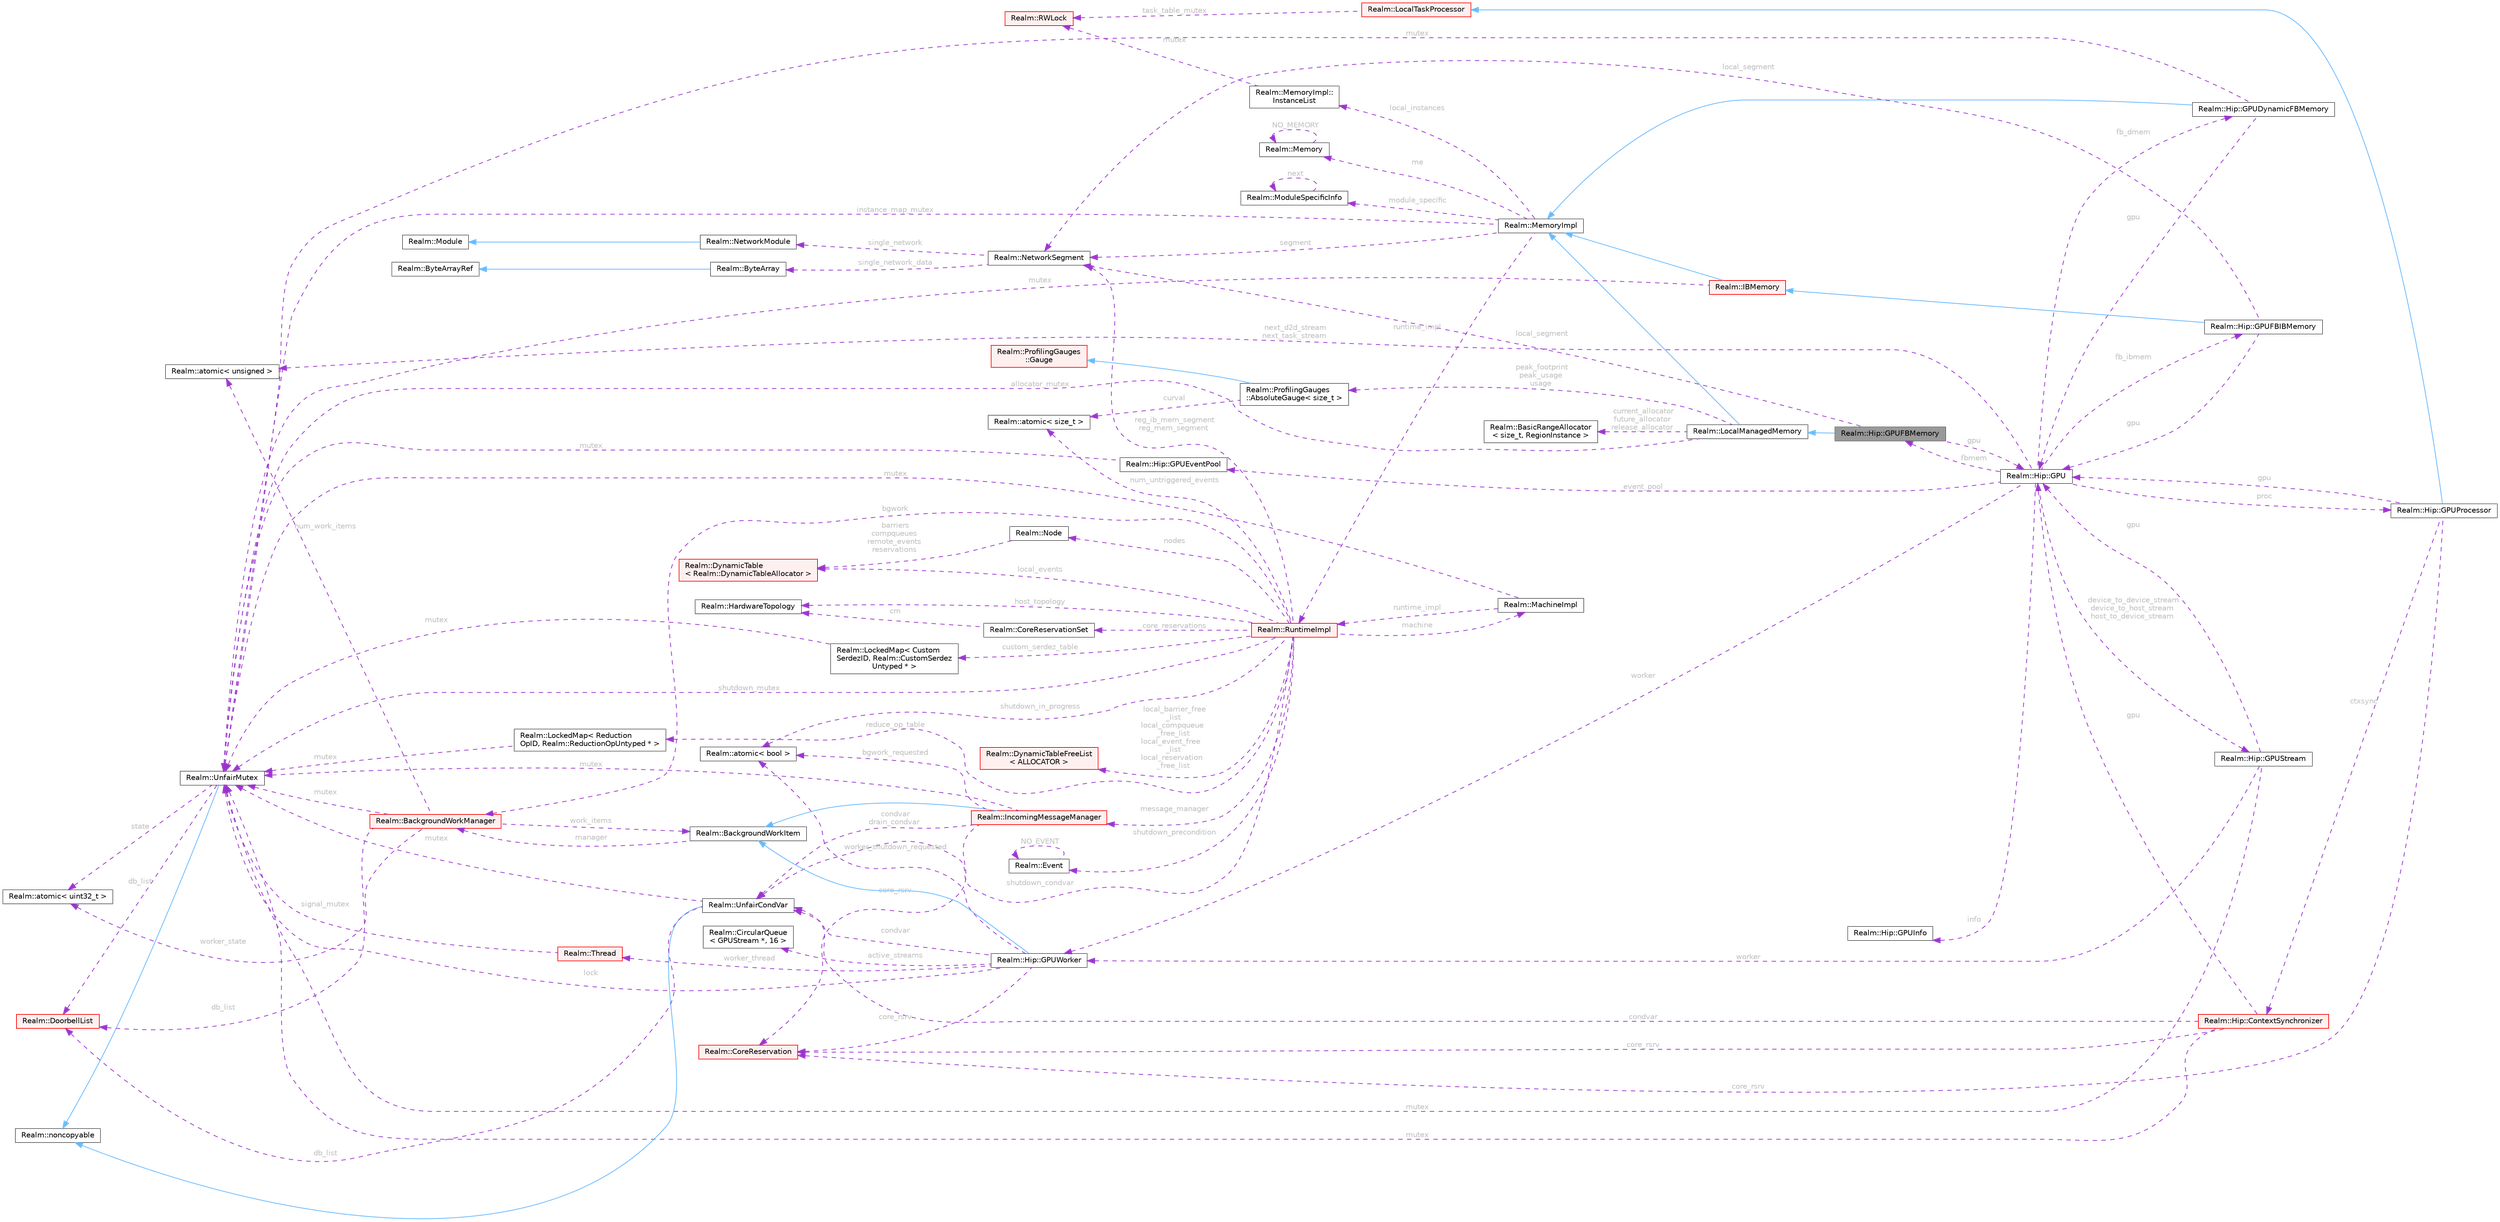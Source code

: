 digraph "Realm::Hip::GPUFBMemory"
{
 // LATEX_PDF_SIZE
  bgcolor="transparent";
  edge [fontname=Helvetica,fontsize=10,labelfontname=Helvetica,labelfontsize=10];
  node [fontname=Helvetica,fontsize=10,shape=box,height=0.2,width=0.4];
  rankdir="LR";
  Node1 [id="Node000001",label="Realm::Hip::GPUFBMemory",height=0.2,width=0.4,color="gray40", fillcolor="grey60", style="filled", fontcolor="black",tooltip=" "];
  Node2 -> Node1 [id="edge1_Node000001_Node000002",dir="back",color="steelblue1",style="solid",tooltip=" "];
  Node2 [id="Node000002",label="Realm::LocalManagedMemory",height=0.2,width=0.4,color="gray40", fillcolor="white", style="filled",URL="$classRealm_1_1LocalManagedMemory.html",tooltip=" "];
  Node3 -> Node2 [id="edge2_Node000002_Node000003",dir="back",color="steelblue1",style="solid",tooltip=" "];
  Node3 [id="Node000003",label="Realm::MemoryImpl",height=0.2,width=0.4,color="gray40", fillcolor="white", style="filled",URL="$classRealm_1_1MemoryImpl.html",tooltip=" "];
  Node4 -> Node3 [id="edge3_Node000003_Node000004",dir="back",color="darkorchid3",style="dashed",tooltip=" ",label=" me",fontcolor="grey" ];
  Node4 [id="Node000004",label="Realm::Memory",height=0.2,width=0.4,color="gray40", fillcolor="white", style="filled",URL="$classRealm_1_1Memory.html",tooltip=" "];
  Node4 -> Node4 [id="edge4_Node000004_Node000004",dir="back",color="darkorchid3",style="dashed",tooltip=" ",label=" NO_MEMORY",fontcolor="grey" ];
  Node5 -> Node3 [id="edge5_Node000003_Node000005",dir="back",color="darkorchid3",style="dashed",tooltip=" ",label=" segment",fontcolor="grey" ];
  Node5 [id="Node000005",label="Realm::NetworkSegment",height=0.2,width=0.4,color="gray40", fillcolor="white", style="filled",URL="$classRealm_1_1NetworkSegment.html",tooltip=" "];
  Node6 -> Node5 [id="edge6_Node000005_Node000006",dir="back",color="darkorchid3",style="dashed",tooltip=" ",label=" single_network",fontcolor="grey" ];
  Node6 [id="Node000006",label="Realm::NetworkModule",height=0.2,width=0.4,color="gray40", fillcolor="white", style="filled",URL="$classRealm_1_1NetworkModule.html",tooltip=" "];
  Node7 -> Node6 [id="edge7_Node000006_Node000007",dir="back",color="steelblue1",style="solid",tooltip=" "];
  Node7 [id="Node000007",label="Realm::Module",height=0.2,width=0.4,color="gray40", fillcolor="white", style="filled",URL="$classRealm_1_1Module.html",tooltip=" "];
  Node8 -> Node5 [id="edge8_Node000005_Node000008",dir="back",color="darkorchid3",style="dashed",tooltip=" ",label=" single_network_data",fontcolor="grey" ];
  Node8 [id="Node000008",label="Realm::ByteArray",height=0.2,width=0.4,color="gray40", fillcolor="white", style="filled",URL="$classRealm_1_1ByteArray.html",tooltip=" "];
  Node9 -> Node8 [id="edge9_Node000008_Node000009",dir="back",color="steelblue1",style="solid",tooltip=" "];
  Node9 [id="Node000009",label="Realm::ByteArrayRef",height=0.2,width=0.4,color="gray40", fillcolor="white", style="filled",URL="$classRealm_1_1ByteArrayRef.html",tooltip=" "];
  Node10 -> Node3 [id="edge10_Node000003_Node000010",dir="back",color="darkorchid3",style="dashed",tooltip=" ",label=" module_specific",fontcolor="grey" ];
  Node10 [id="Node000010",label="Realm::ModuleSpecificInfo",height=0.2,width=0.4,color="gray40", fillcolor="white", style="filled",URL="$classRealm_1_1ModuleSpecificInfo.html",tooltip=" "];
  Node10 -> Node10 [id="edge11_Node000010_Node000010",dir="back",color="darkorchid3",style="dashed",tooltip=" ",label=" next",fontcolor="grey" ];
  Node11 -> Node3 [id="edge12_Node000003_Node000011",dir="back",color="darkorchid3",style="dashed",tooltip=" ",label=" instance_map_mutex",fontcolor="grey" ];
  Node11 [id="Node000011",label="Realm::UnfairMutex",height=0.2,width=0.4,color="gray40", fillcolor="white", style="filled",URL="$classRealm_1_1UnfairMutex.html",tooltip=" "];
  Node12 -> Node11 [id="edge13_Node000011_Node000012",dir="back",color="steelblue1",style="solid",tooltip=" "];
  Node12 [id="Node000012",label="Realm::noncopyable",height=0.2,width=0.4,color="gray40", fillcolor="white", style="filled",URL="$classRealm_1_1noncopyable.html",tooltip=" "];
  Node13 -> Node11 [id="edge14_Node000011_Node000013",dir="back",color="darkorchid3",style="dashed",tooltip=" ",label=" state",fontcolor="grey" ];
  Node13 [id="Node000013",label="Realm::atomic\< uint32_t \>",height=0.2,width=0.4,color="gray40", fillcolor="white", style="filled",URL="$classRealm_1_1atomic.html",tooltip=" "];
  Node14 -> Node11 [id="edge15_Node000011_Node000014",dir="back",color="darkorchid3",style="dashed",tooltip=" ",label=" db_list",fontcolor="grey" ];
  Node14 [id="Node000014",label="Realm::DoorbellList",height=0.2,width=0.4,color="red", fillcolor="#FFF0F0", style="filled",URL="$classRealm_1_1DoorbellList.html",tooltip=" "];
  Node16 -> Node3 [id="edge16_Node000003_Node000016",dir="back",color="darkorchid3",style="dashed",tooltip=" ",label=" local_instances",fontcolor="grey" ];
  Node16 [id="Node000016",label="Realm::MemoryImpl::\lInstanceList",height=0.2,width=0.4,color="gray40", fillcolor="white", style="filled",URL="$structRealm_1_1MemoryImpl_1_1InstanceList.html",tooltip=" "];
  Node17 -> Node16 [id="edge17_Node000016_Node000017",dir="back",color="darkorchid3",style="dashed",tooltip=" ",label=" mutex",fontcolor="grey" ];
  Node17 [id="Node000017",label="Realm::RWLock",height=0.2,width=0.4,color="red", fillcolor="#FFF0F0", style="filled",URL="$classRealm_1_1RWLock.html",tooltip=" "];
  Node20 -> Node3 [id="edge18_Node000003_Node000020",dir="back",color="darkorchid3",style="dashed",tooltip=" ",label=" runtime_impl",fontcolor="grey" ];
  Node20 [id="Node000020",label="Realm::RuntimeImpl",height=0.2,width=0.4,color="red", fillcolor="#FFF0F0", style="filled",URL="$classRealm_1_1RuntimeImpl.html",tooltip=" "];
  Node21 -> Node20 [id="edge19_Node000020_Node000021",dir="back",color="darkorchid3",style="dashed",tooltip=" ",label=" machine",fontcolor="grey" ];
  Node21 [id="Node000021",label="Realm::MachineImpl",height=0.2,width=0.4,color="gray40", fillcolor="white", style="filled",URL="$classRealm_1_1MachineImpl.html",tooltip=" "];
  Node11 -> Node21 [id="edge20_Node000021_Node000011",dir="back",color="darkorchid3",style="dashed",tooltip=" ",label=" mutex",fontcolor="grey" ];
  Node20 -> Node21 [id="edge21_Node000021_Node000020",dir="back",color="darkorchid3",style="dashed",tooltip=" ",label=" runtime_impl",fontcolor="grey" ];
  Node22 -> Node20 [id="edge22_Node000020_Node000022",dir="back",color="darkorchid3",style="dashed",tooltip=" ",label=" reduce_op_table",fontcolor="grey" ];
  Node22 [id="Node000022",label="Realm::LockedMap\< Reduction\lOpID, Realm::ReductionOpUntyped * \>",height=0.2,width=0.4,color="gray40", fillcolor="white", style="filled",URL="$classRealm_1_1LockedMap.html",tooltip=" "];
  Node11 -> Node22 [id="edge23_Node000022_Node000011",dir="back",color="darkorchid3",style="dashed",tooltip=" ",label=" mutex",fontcolor="grey" ];
  Node23 -> Node20 [id="edge24_Node000020_Node000023",dir="back",color="darkorchid3",style="dashed",tooltip=" ",label=" custom_serdez_table",fontcolor="grey" ];
  Node23 [id="Node000023",label="Realm::LockedMap\< Custom\lSerdezID, Realm::CustomSerdez\lUntyped * \>",height=0.2,width=0.4,color="gray40", fillcolor="white", style="filled",URL="$classRealm_1_1LockedMap.html",tooltip=" "];
  Node11 -> Node23 [id="edge25_Node000023_Node000011",dir="back",color="darkorchid3",style="dashed",tooltip=" ",label=" mutex",fontcolor="grey" ];
  Node24 -> Node20 [id="edge26_Node000020_Node000024",dir="back",color="darkorchid3",style="dashed",tooltip=" ",label=" num_untriggered_events",fontcolor="grey" ];
  Node24 [id="Node000024",label="Realm::atomic\< size_t \>",height=0.2,width=0.4,color="gray40", fillcolor="white", style="filled",URL="$classRealm_1_1atomic.html",tooltip=" "];
  Node25 -> Node20 [id="edge27_Node000020_Node000025",dir="back",color="darkorchid3",style="dashed",tooltip=" ",label=" nodes",fontcolor="grey" ];
  Node25 [id="Node000025",label="Realm::Node",height=0.2,width=0.4,color="gray40", fillcolor="white", style="filled",URL="$structRealm_1_1Node.html",tooltip=" "];
  Node26 -> Node25 [id="edge28_Node000025_Node000026",dir="back",color="darkorchid3",style="dashed",tooltip=" ",label=" barriers\ncompqueues\nremote_events\nreservations",fontcolor="grey" ];
  Node26 [id="Node000026",label="Realm::DynamicTable\l\< Realm::DynamicTableAllocator \>",height=0.2,width=0.4,color="red", fillcolor="#FFF0F0", style="filled",URL="$classRealm_1_1DynamicTable.html",tooltip=" "];
  Node26 -> Node20 [id="edge29_Node000020_Node000026",dir="back",color="darkorchid3",style="dashed",tooltip=" ",label=" local_events",fontcolor="grey" ];
  Node29 -> Node20 [id="edge30_Node000020_Node000029",dir="back",color="darkorchid3",style="dashed",tooltip=" ",label=" local_barrier_free\l_list\nlocal_compqueue\l_free_list\nlocal_event_free\l_list\nlocal_reservation\l_free_list",fontcolor="grey" ];
  Node29 [id="Node000029",label="Realm::DynamicTableFreeList\l\< ALLOCATOR \>",height=0.2,width=0.4,color="red", fillcolor="#FFF0F0", style="filled",URL="$classRealm_1_1DynamicTableFreeList.html",tooltip=" "];
  Node11 -> Node20 [id="edge31_Node000020_Node000011",dir="back",color="darkorchid3",style="dashed",tooltip=" ",label=" shutdown_mutex",fontcolor="grey" ];
  Node31 -> Node20 [id="edge32_Node000020_Node000031",dir="back",color="darkorchid3",style="dashed",tooltip=" ",label=" shutdown_condvar",fontcolor="grey" ];
  Node31 [id="Node000031",label="Realm::UnfairCondVar",height=0.2,width=0.4,color="gray40", fillcolor="white", style="filled",URL="$classRealm_1_1UnfairCondVar.html",tooltip=" "];
  Node12 -> Node31 [id="edge33_Node000031_Node000012",dir="back",color="steelblue1",style="solid",tooltip=" "];
  Node11 -> Node31 [id="edge34_Node000031_Node000011",dir="back",color="darkorchid3",style="dashed",tooltip=" ",label=" mutex",fontcolor="grey" ];
  Node14 -> Node31 [id="edge35_Node000031_Node000014",dir="back",color="darkorchid3",style="dashed",tooltip=" ",label=" db_list",fontcolor="grey" ];
  Node32 -> Node20 [id="edge36_Node000020_Node000032",dir="back",color="darkorchid3",style="dashed",tooltip=" ",label=" shutdown_precondition",fontcolor="grey" ];
  Node32 [id="Node000032",label="Realm::Event",height=0.2,width=0.4,color="gray40", fillcolor="white", style="filled",URL="$classRealm_1_1Event.html",tooltip=" "];
  Node32 -> Node32 [id="edge37_Node000032_Node000032",dir="back",color="darkorchid3",style="dashed",tooltip=" ",label=" NO_EVENT",fontcolor="grey" ];
  Node33 -> Node20 [id="edge38_Node000020_Node000033",dir="back",color="darkorchid3",style="dashed",tooltip=" ",label=" shutdown_in_progress",fontcolor="grey" ];
  Node33 [id="Node000033",label="Realm::atomic\< bool \>",height=0.2,width=0.4,color="gray40", fillcolor="white", style="filled",URL="$classRealm_1_1atomic.html",tooltip=" "];
  Node34 -> Node20 [id="edge39_Node000020_Node000034",dir="back",color="darkorchid3",style="dashed",tooltip=" ",label=" host_topology",fontcolor="grey" ];
  Node34 [id="Node000034",label="Realm::HardwareTopology",height=0.2,width=0.4,color="gray40", fillcolor="white", style="filled",URL="$classRealm_1_1HardwareTopology.html",tooltip="Represents the topology of the host processor cores and memory."];
  Node35 -> Node20 [id="edge40_Node000020_Node000035",dir="back",color="darkorchid3",style="dashed",tooltip=" ",label=" core_reservations",fontcolor="grey" ];
  Node35 [id="Node000035",label="Realm::CoreReservationSet",height=0.2,width=0.4,color="gray40", fillcolor="white", style="filled",URL="$classRealm_1_1CoreReservationSet.html",tooltip=" "];
  Node34 -> Node35 [id="edge41_Node000035_Node000034",dir="back",color="darkorchid3",style="dashed",tooltip=" ",label=" cm",fontcolor="grey" ];
  Node36 -> Node20 [id="edge42_Node000020_Node000036",dir="back",color="darkorchid3",style="dashed",tooltip=" ",label=" bgwork",fontcolor="grey" ];
  Node36 [id="Node000036",label="Realm::BackgroundWorkManager",height=0.2,width=0.4,color="red", fillcolor="#FFF0F0", style="filled",URL="$classRealm_1_1BackgroundWorkManager.html",tooltip=" "];
  Node11 -> Node36 [id="edge43_Node000036_Node000011",dir="back",color="darkorchid3",style="dashed",tooltip=" ",label=" mutex",fontcolor="grey" ];
  Node38 -> Node36 [id="edge44_Node000036_Node000038",dir="back",color="darkorchid3",style="dashed",tooltip=" ",label=" num_work_items",fontcolor="grey" ];
  Node38 [id="Node000038",label="Realm::atomic\< unsigned \>",height=0.2,width=0.4,color="gray40", fillcolor="white", style="filled",URL="$classRealm_1_1atomic.html",tooltip=" "];
  Node41 -> Node36 [id="edge45_Node000036_Node000041",dir="back",color="darkorchid3",style="dashed",tooltip=" ",label=" work_items",fontcolor="grey" ];
  Node41 [id="Node000041",label="Realm::BackgroundWorkItem",height=0.2,width=0.4,color="gray40", fillcolor="white", style="filled",URL="$classRealm_1_1BackgroundWorkItem.html",tooltip=" "];
  Node36 -> Node41 [id="edge46_Node000041_Node000036",dir="back",color="darkorchid3",style="dashed",tooltip=" ",label=" manager",fontcolor="grey" ];
  Node13 -> Node36 [id="edge47_Node000036_Node000013",dir="back",color="darkorchid3",style="dashed",tooltip=" ",label=" worker_state",fontcolor="grey" ];
  Node14 -> Node36 [id="edge48_Node000036_Node000014",dir="back",color="darkorchid3",style="dashed",tooltip=" ",label=" db_list",fontcolor="grey" ];
  Node44 -> Node20 [id="edge49_Node000020_Node000044",dir="back",color="darkorchid3",style="dashed",tooltip=" ",label=" message_manager",fontcolor="grey" ];
  Node44 [id="Node000044",label="Realm::IncomingMessageManager",height=0.2,width=0.4,color="red", fillcolor="#FFF0F0", style="filled",URL="$classRealm_1_1IncomingMessageManager.html",tooltip=" "];
  Node41 -> Node44 [id="edge50_Node000044_Node000041",dir="back",color="steelblue1",style="solid",tooltip=" "];
  Node33 -> Node44 [id="edge51_Node000044_Node000033",dir="back",color="darkorchid3",style="dashed",tooltip=" ",label=" bgwork_requested",fontcolor="grey" ];
  Node11 -> Node44 [id="edge52_Node000044_Node000011",dir="back",color="darkorchid3",style="dashed",tooltip=" ",label=" mutex",fontcolor="grey" ];
  Node31 -> Node44 [id="edge53_Node000044_Node000031",dir="back",color="darkorchid3",style="dashed",tooltip=" ",label=" condvar\ndrain_condvar",fontcolor="grey" ];
  Node50 -> Node44 [id="edge54_Node000044_Node000050",dir="back",color="darkorchid3",style="dashed",tooltip=" ",label=" core_rsrv",fontcolor="grey" ];
  Node50 [id="Node000050",label="Realm::CoreReservation",height=0.2,width=0.4,color="red", fillcolor="#FFF0F0", style="filled",URL="$classRealm_1_1CoreReservation.html",tooltip=" "];
  Node5 -> Node20 [id="edge55_Node000020_Node000005",dir="back",color="darkorchid3",style="dashed",tooltip=" ",label=" reg_ib_mem_segment\nreg_mem_segment",fontcolor="grey" ];
  Node11 -> Node2 [id="edge56_Node000002_Node000011",dir="back",color="darkorchid3",style="dashed",tooltip=" ",label=" allocator_mutex",fontcolor="grey" ];
  Node63 -> Node2 [id="edge57_Node000002_Node000063",dir="back",color="darkorchid3",style="dashed",tooltip=" ",label=" current_allocator\nfuture_allocator\nrelease_allocator",fontcolor="grey" ];
  Node63 [id="Node000063",label="Realm::BasicRangeAllocator\l\< size_t, RegionInstance \>",height=0.2,width=0.4,color="gray40", fillcolor="white", style="filled",URL="$classRealm_1_1BasicRangeAllocator.html",tooltip=" "];
  Node64 -> Node2 [id="edge58_Node000002_Node000064",dir="back",color="darkorchid3",style="dashed",tooltip=" ",label=" peak_footprint\npeak_usage\nusage",fontcolor="grey" ];
  Node64 [id="Node000064",label="Realm::ProfilingGauges\l::AbsoluteGauge\< size_t \>",height=0.2,width=0.4,color="gray40", fillcolor="white", style="filled",URL="$classRealm_1_1ProfilingGauges_1_1AbsoluteGauge.html",tooltip=" "];
  Node65 -> Node64 [id="edge59_Node000064_Node000065",dir="back",color="steelblue1",style="solid",tooltip=" "];
  Node65 [id="Node000065",label="Realm::ProfilingGauges\l::Gauge",height=0.2,width=0.4,color="red", fillcolor="#FFF0F0", style="filled",URL="$classRealm_1_1ProfilingGauges_1_1Gauge.html",tooltip=" "];
  Node24 -> Node64 [id="edge60_Node000064_Node000024",dir="back",color="darkorchid3",style="dashed",tooltip=" ",label=" curval",fontcolor="grey" ];
  Node98 -> Node1 [id="edge61_Node000001_Node000098",dir="back",color="darkorchid3",style="dashed",tooltip=" ",label=" gpu",fontcolor="grey" ];
  Node98 [id="Node000098",label="Realm::Hip::GPU",height=0.2,width=0.4,color="gray40", fillcolor="white", style="filled",URL="$classRealm_1_1Hip_1_1GPU.html",tooltip=" "];
  Node99 -> Node98 [id="edge62_Node000098_Node000099",dir="back",color="darkorchid3",style="dashed",tooltip=" ",label=" info",fontcolor="grey" ];
  Node99 [id="Node000099",label="Realm::Hip::GPUInfo",height=0.2,width=0.4,color="gray40", fillcolor="white", style="filled",URL="$structRealm_1_1Hip_1_1GPUInfo.html",tooltip=" "];
  Node100 -> Node98 [id="edge63_Node000098_Node000100",dir="back",color="darkorchid3",style="dashed",tooltip=" ",label=" worker",fontcolor="grey" ];
  Node100 [id="Node000100",label="Realm::Hip::GPUWorker",height=0.2,width=0.4,color="gray40", fillcolor="white", style="filled",URL="$classRealm_1_1Hip_1_1GPUWorker.html",tooltip=" "];
  Node41 -> Node100 [id="edge64_Node000100_Node000041",dir="back",color="steelblue1",style="solid",tooltip=" "];
  Node11 -> Node100 [id="edge65_Node000100_Node000011",dir="back",color="darkorchid3",style="dashed",tooltip=" ",label=" lock",fontcolor="grey" ];
  Node31 -> Node100 [id="edge66_Node000100_Node000031",dir="back",color="darkorchid3",style="dashed",tooltip=" ",label=" condvar",fontcolor="grey" ];
  Node101 -> Node100 [id="edge67_Node000100_Node000101",dir="back",color="darkorchid3",style="dashed",tooltip=" ",label=" active_streams",fontcolor="grey" ];
  Node101 [id="Node000101",label="Realm::CircularQueue\l\< GPUStream *, 16 \>",height=0.2,width=0.4,color="gray40", fillcolor="white", style="filled",URL="$classRealm_1_1CircularQueue.html",tooltip=" "];
  Node50 -> Node100 [id="edge68_Node000100_Node000050",dir="back",color="darkorchid3",style="dashed",tooltip=" ",label=" core_rsrv",fontcolor="grey" ];
  Node69 -> Node100 [id="edge69_Node000100_Node000069",dir="back",color="darkorchid3",style="dashed",tooltip=" ",label=" worker_thread",fontcolor="grey" ];
  Node69 [id="Node000069",label="Realm::Thread",height=0.2,width=0.4,color="red", fillcolor="#FFF0F0", style="filled",URL="$classRealm_1_1Thread.html",tooltip=" "];
  Node11 -> Node69 [id="edge70_Node000069_Node000011",dir="back",color="darkorchid3",style="dashed",tooltip=" ",label=" signal_mutex",fontcolor="grey" ];
  Node33 -> Node100 [id="edge71_Node000100_Node000033",dir="back",color="darkorchid3",style="dashed",tooltip=" ",label=" worker_shutdown_requested",fontcolor="grey" ];
  Node102 -> Node98 [id="edge72_Node000098_Node000102",dir="back",color="darkorchid3",style="dashed",tooltip=" ",label=" proc",fontcolor="grey" ];
  Node102 [id="Node000102",label="Realm::Hip::GPUProcessor",height=0.2,width=0.4,color="gray40", fillcolor="white", style="filled",URL="$classRealm_1_1Hip_1_1GPUProcessor.html",tooltip=" "];
  Node103 -> Node102 [id="edge73_Node000102_Node000103",dir="back",color="steelblue1",style="solid",tooltip=" "];
  Node103 [id="Node000103",label="Realm::LocalTaskProcessor",height=0.2,width=0.4,color="red", fillcolor="#FFF0F0", style="filled",URL="$classRealm_1_1LocalTaskProcessor.html",tooltip=" "];
  Node17 -> Node103 [id="edge74_Node000103_Node000017",dir="back",color="darkorchid3",style="dashed",tooltip=" ",label=" task_table_mutex",fontcolor="grey" ];
  Node98 -> Node102 [id="edge75_Node000102_Node000098",dir="back",color="darkorchid3",style="dashed",tooltip=" ",label=" gpu",fontcolor="grey" ];
  Node123 -> Node102 [id="edge76_Node000102_Node000123",dir="back",color="darkorchid3",style="dashed",tooltip=" ",label=" ctxsync",fontcolor="grey" ];
  Node123 [id="Node000123",label="Realm::Hip::ContextSynchronizer",height=0.2,width=0.4,color="red", fillcolor="#FFF0F0", style="filled",URL="$classRealm_1_1Hip_1_1ContextSynchronizer.html",tooltip=" "];
  Node98 -> Node123 [id="edge77_Node000123_Node000098",dir="back",color="darkorchid3",style="dashed",tooltip=" ",label=" gpu",fontcolor="grey" ];
  Node11 -> Node123 [id="edge78_Node000123_Node000011",dir="back",color="darkorchid3",style="dashed",tooltip=" ",label=" mutex",fontcolor="grey" ];
  Node31 -> Node123 [id="edge79_Node000123_Node000031",dir="back",color="darkorchid3",style="dashed",tooltip=" ",label=" condvar",fontcolor="grey" ];
  Node50 -> Node123 [id="edge80_Node000123_Node000050",dir="back",color="darkorchid3",style="dashed",tooltip=" ",label=" core_rsrv",fontcolor="grey" ];
  Node50 -> Node102 [id="edge81_Node000102_Node000050",dir="back",color="darkorchid3",style="dashed",tooltip=" ",label=" core_rsrv",fontcolor="grey" ];
  Node1 -> Node98 [id="edge82_Node000098_Node000001",dir="back",color="darkorchid3",style="dashed",tooltip=" ",label=" fbmem",fontcolor="grey" ];
  Node142 -> Node98 [id="edge83_Node000098_Node000142",dir="back",color="darkorchid3",style="dashed",tooltip=" ",label=" fb_dmem",fontcolor="grey" ];
  Node142 [id="Node000142",label="Realm::Hip::GPUDynamicFBMemory",height=0.2,width=0.4,color="gray40", fillcolor="white", style="filled",URL="$classRealm_1_1Hip_1_1GPUDynamicFBMemory.html",tooltip=" "];
  Node3 -> Node142 [id="edge84_Node000142_Node000003",dir="back",color="steelblue1",style="solid",tooltip=" "];
  Node98 -> Node142 [id="edge85_Node000142_Node000098",dir="back",color="darkorchid3",style="dashed",tooltip=" ",label=" gpu",fontcolor="grey" ];
  Node11 -> Node142 [id="edge86_Node000142_Node000011",dir="back",color="darkorchid3",style="dashed",tooltip=" ",label=" mutex",fontcolor="grey" ];
  Node143 -> Node98 [id="edge87_Node000098_Node000143",dir="back",color="darkorchid3",style="dashed",tooltip=" ",label=" fb_ibmem",fontcolor="grey" ];
  Node143 [id="Node000143",label="Realm::Hip::GPUFBIBMemory",height=0.2,width=0.4,color="gray40", fillcolor="white", style="filled",URL="$classRealm_1_1Hip_1_1GPUFBIBMemory.html",tooltip=" "];
  Node137 -> Node143 [id="edge88_Node000143_Node000137",dir="back",color="steelblue1",style="solid",tooltip=" "];
  Node137 [id="Node000137",label="Realm::IBMemory",height=0.2,width=0.4,color="red", fillcolor="#FFF0F0", style="filled",URL="$classRealm_1_1IBMemory.html",tooltip=" "];
  Node3 -> Node137 [id="edge89_Node000137_Node000003",dir="back",color="steelblue1",style="solid",tooltip=" "];
  Node11 -> Node137 [id="edge90_Node000137_Node000011",dir="back",color="darkorchid3",style="dashed",tooltip=" ",label=" mutex",fontcolor="grey" ];
  Node98 -> Node143 [id="edge91_Node000143_Node000098",dir="back",color="darkorchid3",style="dashed",tooltip=" ",label=" gpu",fontcolor="grey" ];
  Node5 -> Node143 [id="edge92_Node000143_Node000005",dir="back",color="darkorchid3",style="dashed",tooltip=" ",label=" local_segment",fontcolor="grey" ];
  Node144 -> Node98 [id="edge93_Node000098_Node000144",dir="back",color="darkorchid3",style="dashed",tooltip=" ",label=" device_to_device_stream\ndevice_to_host_stream\nhost_to_device_stream",fontcolor="grey" ];
  Node144 [id="Node000144",label="Realm::Hip::GPUStream",height=0.2,width=0.4,color="gray40", fillcolor="white", style="filled",URL="$classRealm_1_1Hip_1_1GPUStream.html",tooltip=" "];
  Node98 -> Node144 [id="edge94_Node000144_Node000098",dir="back",color="darkorchid3",style="dashed",tooltip=" ",label=" gpu",fontcolor="grey" ];
  Node100 -> Node144 [id="edge95_Node000144_Node000100",dir="back",color="darkorchid3",style="dashed",tooltip=" ",label=" worker",fontcolor="grey" ];
  Node11 -> Node144 [id="edge96_Node000144_Node000011",dir="back",color="darkorchid3",style="dashed",tooltip=" ",label=" mutex",fontcolor="grey" ];
  Node38 -> Node98 [id="edge97_Node000098_Node000038",dir="back",color="darkorchid3",style="dashed",tooltip=" ",label=" next_d2d_stream\nnext_task_stream",fontcolor="grey" ];
  Node145 -> Node98 [id="edge98_Node000098_Node000145",dir="back",color="darkorchid3",style="dashed",tooltip=" ",label=" event_pool",fontcolor="grey" ];
  Node145 [id="Node000145",label="Realm::Hip::GPUEventPool",height=0.2,width=0.4,color="gray40", fillcolor="white", style="filled",URL="$classRealm_1_1Hip_1_1GPUEventPool.html",tooltip=" "];
  Node11 -> Node145 [id="edge99_Node000145_Node000011",dir="back",color="darkorchid3",style="dashed",tooltip=" ",label=" mutex",fontcolor="grey" ];
  Node5 -> Node1 [id="edge100_Node000001_Node000005",dir="back",color="darkorchid3",style="dashed",tooltip=" ",label=" local_segment",fontcolor="grey" ];
}
